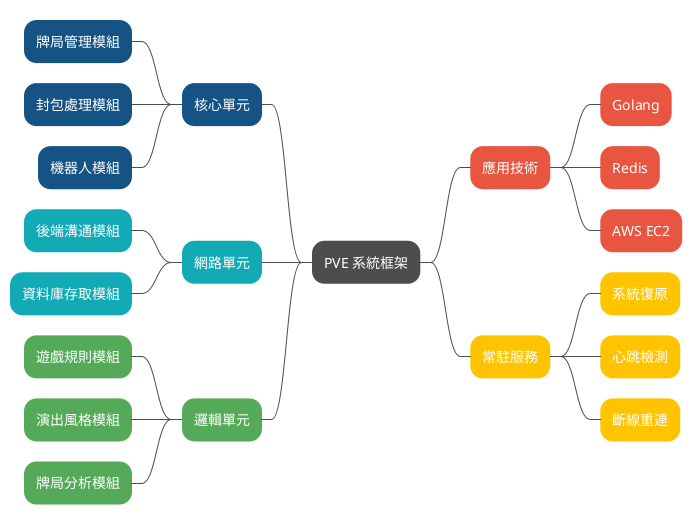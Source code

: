 @startmindmap

<style>
mindmapDiagram {
    node {
        Padding 12
        Margin 10
        LineColor #4D4D4D
        BackgroundColor #4D4D4D
        FontColor white
        Shadowing 0
        HorizontalAlignment center
    }
    arrow {
        LineStyle 0
        LineColor #4D4D4D
    }
}
</style>

+ PVE 系統框架

<style>
  node {
    BackGroundColor #E85642
    LineColor #E85642
  }
</style>
++ 應用技術
+++ Golang
+++ Redis
+++ AWS EC2

<style>
  node {
    BackGroundColor #FFC300
    LineColor #FFC300
  }
</style>
++ 常駐服務
+++ 系統復原
+++ 心跳檢測
+++ 斷線重連

<style>
  node {
    BackGroundColor #155384
    LineColor #155384
  }
</style>
-- 核心單元
--- 牌局管理模組
--- 封包處理模組
--- 機器人模組

<style>
  node {
    BackGroundColor #12AAB5
    LineColor #12AAB5
  }
</style>
-- 網路單元
--- 後端溝通模組
--- 資料庫存取模組

<style>
  node {
    BackGroundColor #55AA59
    LineColor #55AA59
  }
</style>
-- 邏輯單元
--- 遊戲規則模組
--- 演出風格模組
--- 牌局分析模組

@endmindmap